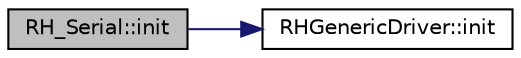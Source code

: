 digraph "RH_Serial::init"
{
 // LATEX_PDF_SIZE
  edge [fontname="Helvetica",fontsize="10",labelfontname="Helvetica",labelfontsize="10"];
  node [fontname="Helvetica",fontsize="10",shape=record];
  rankdir="LR";
  Node1 [label="RH_Serial::init",height=0.2,width=0.4,color="black", fillcolor="grey75", style="filled", fontcolor="black",tooltip=" "];
  Node1 -> Node2 [color="midnightblue",fontsize="10",style="solid",fontname="Helvetica"];
  Node2 [label="RHGenericDriver::init",height=0.2,width=0.4,color="black", fillcolor="white", style="filled",URL="$class_r_h_generic_driver.html#a3e1cfcd4d6187702c364cf4c81e76365",tooltip=" "];
}
